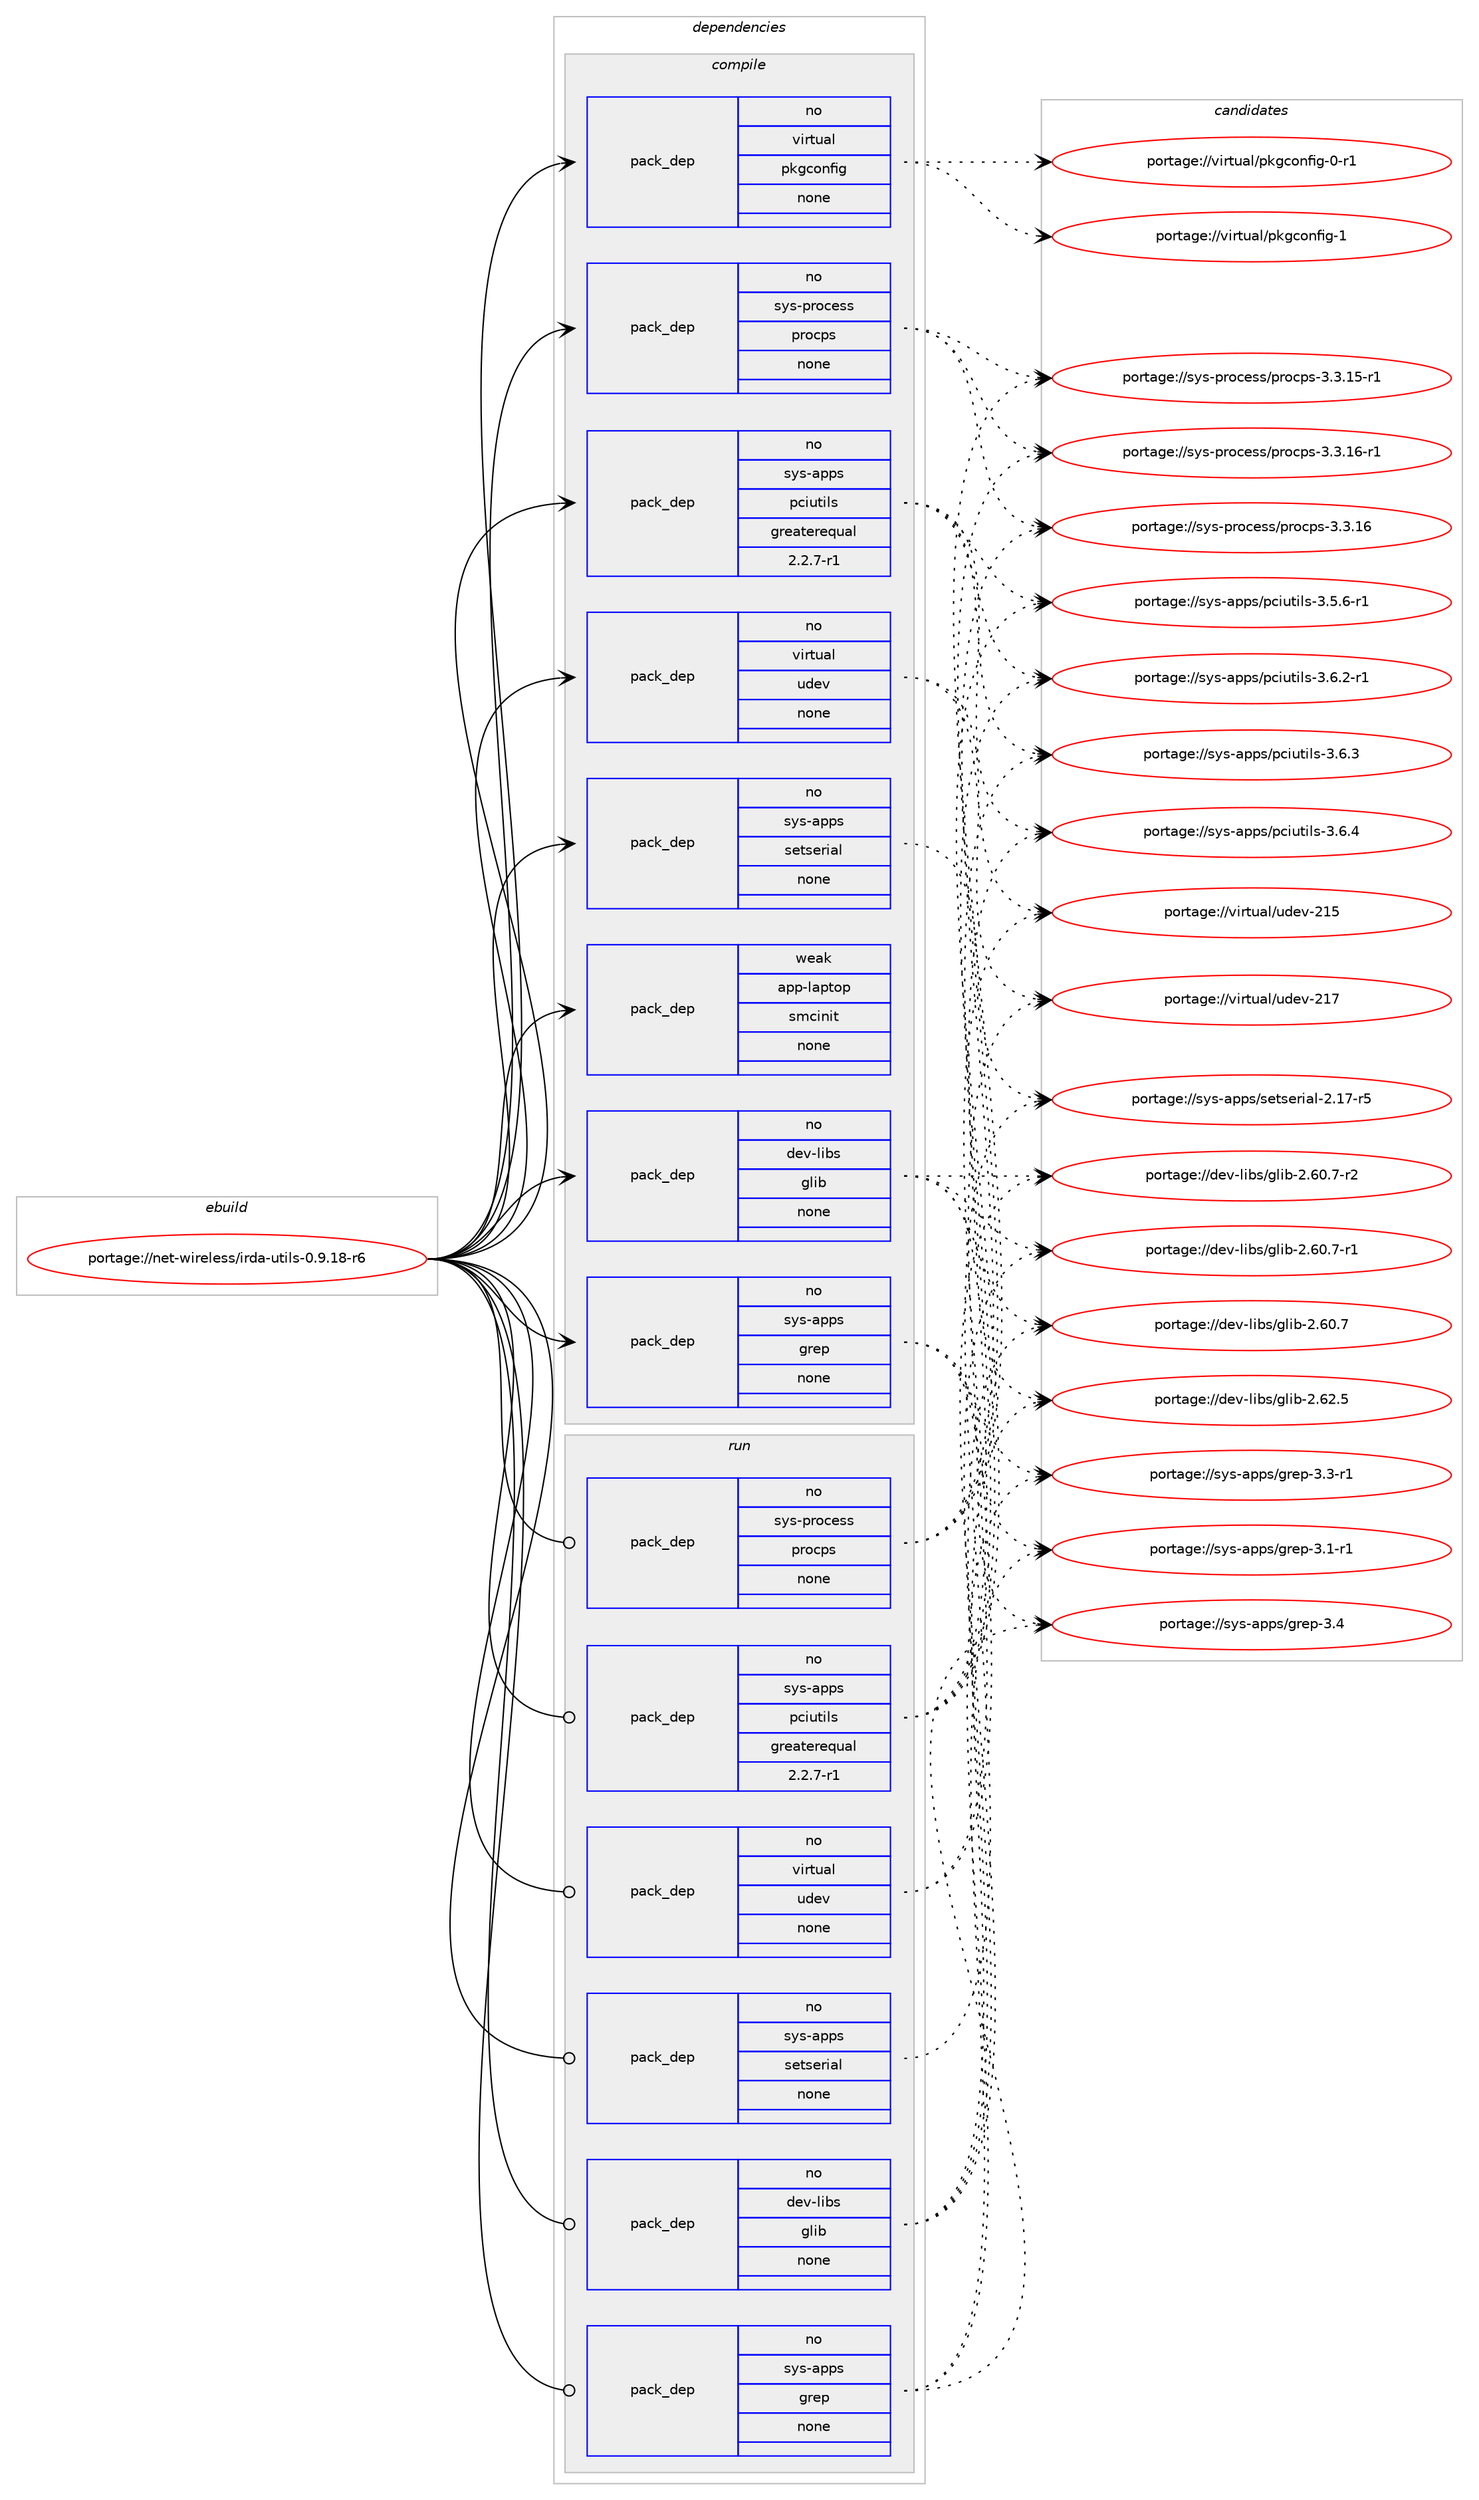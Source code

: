digraph prolog {

# *************
# Graph options
# *************

newrank=true;
concentrate=true;
compound=true;
graph [rankdir=LR,fontname=Helvetica,fontsize=10,ranksep=1.5];#, ranksep=2.5, nodesep=0.2];
edge  [arrowhead=vee];
node  [fontname=Helvetica,fontsize=10];

# **********
# The ebuild
# **********

subgraph cluster_leftcol {
color=gray;
rank=same;
label=<<i>ebuild</i>>;
id [label="portage://net-wireless/irda-utils-0.9.18-r6", color=red, width=4, href="../net-wireless/irda-utils-0.9.18-r6.svg"];
}

# ****************
# The dependencies
# ****************

subgraph cluster_midcol {
color=gray;
label=<<i>dependencies</i>>;
subgraph cluster_compile {
fillcolor="#eeeeee";
style=filled;
label=<<i>compile</i>>;
subgraph pack37345 {
dependency46622 [label=<<TABLE BORDER="0" CELLBORDER="1" CELLSPACING="0" CELLPADDING="4" WIDTH="220"><TR><TD ROWSPAN="6" CELLPADDING="30">pack_dep</TD></TR><TR><TD WIDTH="110">no</TD></TR><TR><TD>dev-libs</TD></TR><TR><TD>glib</TD></TR><TR><TD>none</TD></TR><TR><TD></TD></TR></TABLE>>, shape=none, color=blue];
}
id:e -> dependency46622:w [weight=20,style="solid",arrowhead="vee"];
subgraph pack37346 {
dependency46623 [label=<<TABLE BORDER="0" CELLBORDER="1" CELLSPACING="0" CELLPADDING="4" WIDTH="220"><TR><TD ROWSPAN="6" CELLPADDING="30">pack_dep</TD></TR><TR><TD WIDTH="110">no</TD></TR><TR><TD>sys-apps</TD></TR><TR><TD>grep</TD></TR><TR><TD>none</TD></TR><TR><TD></TD></TR></TABLE>>, shape=none, color=blue];
}
id:e -> dependency46623:w [weight=20,style="solid",arrowhead="vee"];
subgraph pack37347 {
dependency46624 [label=<<TABLE BORDER="0" CELLBORDER="1" CELLSPACING="0" CELLPADDING="4" WIDTH="220"><TR><TD ROWSPAN="6" CELLPADDING="30">pack_dep</TD></TR><TR><TD WIDTH="110">no</TD></TR><TR><TD>sys-apps</TD></TR><TR><TD>pciutils</TD></TR><TR><TD>greaterequal</TD></TR><TR><TD>2.2.7-r1</TD></TR></TABLE>>, shape=none, color=blue];
}
id:e -> dependency46624:w [weight=20,style="solid",arrowhead="vee"];
subgraph pack37348 {
dependency46625 [label=<<TABLE BORDER="0" CELLBORDER="1" CELLSPACING="0" CELLPADDING="4" WIDTH="220"><TR><TD ROWSPAN="6" CELLPADDING="30">pack_dep</TD></TR><TR><TD WIDTH="110">no</TD></TR><TR><TD>sys-apps</TD></TR><TR><TD>setserial</TD></TR><TR><TD>none</TD></TR><TR><TD></TD></TR></TABLE>>, shape=none, color=blue];
}
id:e -> dependency46625:w [weight=20,style="solid",arrowhead="vee"];
subgraph pack37349 {
dependency46626 [label=<<TABLE BORDER="0" CELLBORDER="1" CELLSPACING="0" CELLPADDING="4" WIDTH="220"><TR><TD ROWSPAN="6" CELLPADDING="30">pack_dep</TD></TR><TR><TD WIDTH="110">no</TD></TR><TR><TD>sys-process</TD></TR><TR><TD>procps</TD></TR><TR><TD>none</TD></TR><TR><TD></TD></TR></TABLE>>, shape=none, color=blue];
}
id:e -> dependency46626:w [weight=20,style="solid",arrowhead="vee"];
subgraph pack37350 {
dependency46627 [label=<<TABLE BORDER="0" CELLBORDER="1" CELLSPACING="0" CELLPADDING="4" WIDTH="220"><TR><TD ROWSPAN="6" CELLPADDING="30">pack_dep</TD></TR><TR><TD WIDTH="110">no</TD></TR><TR><TD>virtual</TD></TR><TR><TD>pkgconfig</TD></TR><TR><TD>none</TD></TR><TR><TD></TD></TR></TABLE>>, shape=none, color=blue];
}
id:e -> dependency46627:w [weight=20,style="solid",arrowhead="vee"];
subgraph pack37351 {
dependency46628 [label=<<TABLE BORDER="0" CELLBORDER="1" CELLSPACING="0" CELLPADDING="4" WIDTH="220"><TR><TD ROWSPAN="6" CELLPADDING="30">pack_dep</TD></TR><TR><TD WIDTH="110">no</TD></TR><TR><TD>virtual</TD></TR><TR><TD>udev</TD></TR><TR><TD>none</TD></TR><TR><TD></TD></TR></TABLE>>, shape=none, color=blue];
}
id:e -> dependency46628:w [weight=20,style="solid",arrowhead="vee"];
subgraph pack37352 {
dependency46629 [label=<<TABLE BORDER="0" CELLBORDER="1" CELLSPACING="0" CELLPADDING="4" WIDTH="220"><TR><TD ROWSPAN="6" CELLPADDING="30">pack_dep</TD></TR><TR><TD WIDTH="110">weak</TD></TR><TR><TD>app-laptop</TD></TR><TR><TD>smcinit</TD></TR><TR><TD>none</TD></TR><TR><TD></TD></TR></TABLE>>, shape=none, color=blue];
}
id:e -> dependency46629:w [weight=20,style="solid",arrowhead="vee"];
}
subgraph cluster_compileandrun {
fillcolor="#eeeeee";
style=filled;
label=<<i>compile and run</i>>;
}
subgraph cluster_run {
fillcolor="#eeeeee";
style=filled;
label=<<i>run</i>>;
subgraph pack37353 {
dependency46630 [label=<<TABLE BORDER="0" CELLBORDER="1" CELLSPACING="0" CELLPADDING="4" WIDTH="220"><TR><TD ROWSPAN="6" CELLPADDING="30">pack_dep</TD></TR><TR><TD WIDTH="110">no</TD></TR><TR><TD>dev-libs</TD></TR><TR><TD>glib</TD></TR><TR><TD>none</TD></TR><TR><TD></TD></TR></TABLE>>, shape=none, color=blue];
}
id:e -> dependency46630:w [weight=20,style="solid",arrowhead="odot"];
subgraph pack37354 {
dependency46631 [label=<<TABLE BORDER="0" CELLBORDER="1" CELLSPACING="0" CELLPADDING="4" WIDTH="220"><TR><TD ROWSPAN="6" CELLPADDING="30">pack_dep</TD></TR><TR><TD WIDTH="110">no</TD></TR><TR><TD>sys-apps</TD></TR><TR><TD>grep</TD></TR><TR><TD>none</TD></TR><TR><TD></TD></TR></TABLE>>, shape=none, color=blue];
}
id:e -> dependency46631:w [weight=20,style="solid",arrowhead="odot"];
subgraph pack37355 {
dependency46632 [label=<<TABLE BORDER="0" CELLBORDER="1" CELLSPACING="0" CELLPADDING="4" WIDTH="220"><TR><TD ROWSPAN="6" CELLPADDING="30">pack_dep</TD></TR><TR><TD WIDTH="110">no</TD></TR><TR><TD>sys-apps</TD></TR><TR><TD>pciutils</TD></TR><TR><TD>greaterequal</TD></TR><TR><TD>2.2.7-r1</TD></TR></TABLE>>, shape=none, color=blue];
}
id:e -> dependency46632:w [weight=20,style="solid",arrowhead="odot"];
subgraph pack37356 {
dependency46633 [label=<<TABLE BORDER="0" CELLBORDER="1" CELLSPACING="0" CELLPADDING="4" WIDTH="220"><TR><TD ROWSPAN="6" CELLPADDING="30">pack_dep</TD></TR><TR><TD WIDTH="110">no</TD></TR><TR><TD>sys-apps</TD></TR><TR><TD>setserial</TD></TR><TR><TD>none</TD></TR><TR><TD></TD></TR></TABLE>>, shape=none, color=blue];
}
id:e -> dependency46633:w [weight=20,style="solid",arrowhead="odot"];
subgraph pack37357 {
dependency46634 [label=<<TABLE BORDER="0" CELLBORDER="1" CELLSPACING="0" CELLPADDING="4" WIDTH="220"><TR><TD ROWSPAN="6" CELLPADDING="30">pack_dep</TD></TR><TR><TD WIDTH="110">no</TD></TR><TR><TD>sys-process</TD></TR><TR><TD>procps</TD></TR><TR><TD>none</TD></TR><TR><TD></TD></TR></TABLE>>, shape=none, color=blue];
}
id:e -> dependency46634:w [weight=20,style="solid",arrowhead="odot"];
subgraph pack37358 {
dependency46635 [label=<<TABLE BORDER="0" CELLBORDER="1" CELLSPACING="0" CELLPADDING="4" WIDTH="220"><TR><TD ROWSPAN="6" CELLPADDING="30">pack_dep</TD></TR><TR><TD WIDTH="110">no</TD></TR><TR><TD>virtual</TD></TR><TR><TD>udev</TD></TR><TR><TD>none</TD></TR><TR><TD></TD></TR></TABLE>>, shape=none, color=blue];
}
id:e -> dependency46635:w [weight=20,style="solid",arrowhead="odot"];
}
}

# **************
# The candidates
# **************

subgraph cluster_choices {
rank=same;
color=gray;
label=<<i>candidates</i>>;

subgraph choice37345 {
color=black;
nodesep=1;
choice1001011184510810598115471031081059845504654504653 [label="portage://dev-libs/glib-2.62.5", color=red, width=4,href="../dev-libs/glib-2.62.5.svg"];
choice10010111845108105981154710310810598455046544846554511450 [label="portage://dev-libs/glib-2.60.7-r2", color=red, width=4,href="../dev-libs/glib-2.60.7-r2.svg"];
choice10010111845108105981154710310810598455046544846554511449 [label="portage://dev-libs/glib-2.60.7-r1", color=red, width=4,href="../dev-libs/glib-2.60.7-r1.svg"];
choice1001011184510810598115471031081059845504654484655 [label="portage://dev-libs/glib-2.60.7", color=red, width=4,href="../dev-libs/glib-2.60.7.svg"];
dependency46622:e -> choice1001011184510810598115471031081059845504654504653:w [style=dotted,weight="100"];
dependency46622:e -> choice10010111845108105981154710310810598455046544846554511450:w [style=dotted,weight="100"];
dependency46622:e -> choice10010111845108105981154710310810598455046544846554511449:w [style=dotted,weight="100"];
dependency46622:e -> choice1001011184510810598115471031081059845504654484655:w [style=dotted,weight="100"];
}
subgraph choice37346 {
color=black;
nodesep=1;
choice11512111545971121121154710311410111245514652 [label="portage://sys-apps/grep-3.4", color=red, width=4,href="../sys-apps/grep-3.4.svg"];
choice115121115459711211211547103114101112455146514511449 [label="portage://sys-apps/grep-3.3-r1", color=red, width=4,href="../sys-apps/grep-3.3-r1.svg"];
choice115121115459711211211547103114101112455146494511449 [label="portage://sys-apps/grep-3.1-r1", color=red, width=4,href="../sys-apps/grep-3.1-r1.svg"];
dependency46623:e -> choice11512111545971121121154710311410111245514652:w [style=dotted,weight="100"];
dependency46623:e -> choice115121115459711211211547103114101112455146514511449:w [style=dotted,weight="100"];
dependency46623:e -> choice115121115459711211211547103114101112455146494511449:w [style=dotted,weight="100"];
}
subgraph choice37347 {
color=black;
nodesep=1;
choice11512111545971121121154711299105117116105108115455146544652 [label="portage://sys-apps/pciutils-3.6.4", color=red, width=4,href="../sys-apps/pciutils-3.6.4.svg"];
choice11512111545971121121154711299105117116105108115455146544651 [label="portage://sys-apps/pciutils-3.6.3", color=red, width=4,href="../sys-apps/pciutils-3.6.3.svg"];
choice115121115459711211211547112991051171161051081154551465446504511449 [label="portage://sys-apps/pciutils-3.6.2-r1", color=red, width=4,href="../sys-apps/pciutils-3.6.2-r1.svg"];
choice115121115459711211211547112991051171161051081154551465346544511449 [label="portage://sys-apps/pciutils-3.5.6-r1", color=red, width=4,href="../sys-apps/pciutils-3.5.6-r1.svg"];
dependency46624:e -> choice11512111545971121121154711299105117116105108115455146544652:w [style=dotted,weight="100"];
dependency46624:e -> choice11512111545971121121154711299105117116105108115455146544651:w [style=dotted,weight="100"];
dependency46624:e -> choice115121115459711211211547112991051171161051081154551465446504511449:w [style=dotted,weight="100"];
dependency46624:e -> choice115121115459711211211547112991051171161051081154551465346544511449:w [style=dotted,weight="100"];
}
subgraph choice37348 {
color=black;
nodesep=1;
choice1151211154597112112115471151011161151011141059710845504649554511453 [label="portage://sys-apps/setserial-2.17-r5", color=red, width=4,href="../sys-apps/setserial-2.17-r5.svg"];
dependency46625:e -> choice1151211154597112112115471151011161151011141059710845504649554511453:w [style=dotted,weight="100"];
}
subgraph choice37349 {
color=black;
nodesep=1;
choice11512111545112114111991011151154711211411199112115455146514649544511449 [label="portage://sys-process/procps-3.3.16-r1", color=red, width=4,href="../sys-process/procps-3.3.16-r1.svg"];
choice1151211154511211411199101115115471121141119911211545514651464954 [label="portage://sys-process/procps-3.3.16", color=red, width=4,href="../sys-process/procps-3.3.16.svg"];
choice11512111545112114111991011151154711211411199112115455146514649534511449 [label="portage://sys-process/procps-3.3.15-r1", color=red, width=4,href="../sys-process/procps-3.3.15-r1.svg"];
dependency46626:e -> choice11512111545112114111991011151154711211411199112115455146514649544511449:w [style=dotted,weight="100"];
dependency46626:e -> choice1151211154511211411199101115115471121141119911211545514651464954:w [style=dotted,weight="100"];
dependency46626:e -> choice11512111545112114111991011151154711211411199112115455146514649534511449:w [style=dotted,weight="100"];
}
subgraph choice37350 {
color=black;
nodesep=1;
choice1181051141161179710847112107103991111101021051034549 [label="portage://virtual/pkgconfig-1", color=red, width=4,href="../virtual/pkgconfig-1.svg"];
choice11810511411611797108471121071039911111010210510345484511449 [label="portage://virtual/pkgconfig-0-r1", color=red, width=4,href="../virtual/pkgconfig-0-r1.svg"];
dependency46627:e -> choice1181051141161179710847112107103991111101021051034549:w [style=dotted,weight="100"];
dependency46627:e -> choice11810511411611797108471121071039911111010210510345484511449:w [style=dotted,weight="100"];
}
subgraph choice37351 {
color=black;
nodesep=1;
choice118105114116117971084711710010111845504955 [label="portage://virtual/udev-217", color=red, width=4,href="../virtual/udev-217.svg"];
choice118105114116117971084711710010111845504953 [label="portage://virtual/udev-215", color=red, width=4,href="../virtual/udev-215.svg"];
dependency46628:e -> choice118105114116117971084711710010111845504955:w [style=dotted,weight="100"];
dependency46628:e -> choice118105114116117971084711710010111845504953:w [style=dotted,weight="100"];
}
subgraph choice37352 {
color=black;
nodesep=1;
}
subgraph choice37353 {
color=black;
nodesep=1;
choice1001011184510810598115471031081059845504654504653 [label="portage://dev-libs/glib-2.62.5", color=red, width=4,href="../dev-libs/glib-2.62.5.svg"];
choice10010111845108105981154710310810598455046544846554511450 [label="portage://dev-libs/glib-2.60.7-r2", color=red, width=4,href="../dev-libs/glib-2.60.7-r2.svg"];
choice10010111845108105981154710310810598455046544846554511449 [label="portage://dev-libs/glib-2.60.7-r1", color=red, width=4,href="../dev-libs/glib-2.60.7-r1.svg"];
choice1001011184510810598115471031081059845504654484655 [label="portage://dev-libs/glib-2.60.7", color=red, width=4,href="../dev-libs/glib-2.60.7.svg"];
dependency46630:e -> choice1001011184510810598115471031081059845504654504653:w [style=dotted,weight="100"];
dependency46630:e -> choice10010111845108105981154710310810598455046544846554511450:w [style=dotted,weight="100"];
dependency46630:e -> choice10010111845108105981154710310810598455046544846554511449:w [style=dotted,weight="100"];
dependency46630:e -> choice1001011184510810598115471031081059845504654484655:w [style=dotted,weight="100"];
}
subgraph choice37354 {
color=black;
nodesep=1;
choice11512111545971121121154710311410111245514652 [label="portage://sys-apps/grep-3.4", color=red, width=4,href="../sys-apps/grep-3.4.svg"];
choice115121115459711211211547103114101112455146514511449 [label="portage://sys-apps/grep-3.3-r1", color=red, width=4,href="../sys-apps/grep-3.3-r1.svg"];
choice115121115459711211211547103114101112455146494511449 [label="portage://sys-apps/grep-3.1-r1", color=red, width=4,href="../sys-apps/grep-3.1-r1.svg"];
dependency46631:e -> choice11512111545971121121154710311410111245514652:w [style=dotted,weight="100"];
dependency46631:e -> choice115121115459711211211547103114101112455146514511449:w [style=dotted,weight="100"];
dependency46631:e -> choice115121115459711211211547103114101112455146494511449:w [style=dotted,weight="100"];
}
subgraph choice37355 {
color=black;
nodesep=1;
choice11512111545971121121154711299105117116105108115455146544652 [label="portage://sys-apps/pciutils-3.6.4", color=red, width=4,href="../sys-apps/pciutils-3.6.4.svg"];
choice11512111545971121121154711299105117116105108115455146544651 [label="portage://sys-apps/pciutils-3.6.3", color=red, width=4,href="../sys-apps/pciutils-3.6.3.svg"];
choice115121115459711211211547112991051171161051081154551465446504511449 [label="portage://sys-apps/pciutils-3.6.2-r1", color=red, width=4,href="../sys-apps/pciutils-3.6.2-r1.svg"];
choice115121115459711211211547112991051171161051081154551465346544511449 [label="portage://sys-apps/pciutils-3.5.6-r1", color=red, width=4,href="../sys-apps/pciutils-3.5.6-r1.svg"];
dependency46632:e -> choice11512111545971121121154711299105117116105108115455146544652:w [style=dotted,weight="100"];
dependency46632:e -> choice11512111545971121121154711299105117116105108115455146544651:w [style=dotted,weight="100"];
dependency46632:e -> choice115121115459711211211547112991051171161051081154551465446504511449:w [style=dotted,weight="100"];
dependency46632:e -> choice115121115459711211211547112991051171161051081154551465346544511449:w [style=dotted,weight="100"];
}
subgraph choice37356 {
color=black;
nodesep=1;
choice1151211154597112112115471151011161151011141059710845504649554511453 [label="portage://sys-apps/setserial-2.17-r5", color=red, width=4,href="../sys-apps/setserial-2.17-r5.svg"];
dependency46633:e -> choice1151211154597112112115471151011161151011141059710845504649554511453:w [style=dotted,weight="100"];
}
subgraph choice37357 {
color=black;
nodesep=1;
choice11512111545112114111991011151154711211411199112115455146514649544511449 [label="portage://sys-process/procps-3.3.16-r1", color=red, width=4,href="../sys-process/procps-3.3.16-r1.svg"];
choice1151211154511211411199101115115471121141119911211545514651464954 [label="portage://sys-process/procps-3.3.16", color=red, width=4,href="../sys-process/procps-3.3.16.svg"];
choice11512111545112114111991011151154711211411199112115455146514649534511449 [label="portage://sys-process/procps-3.3.15-r1", color=red, width=4,href="../sys-process/procps-3.3.15-r1.svg"];
dependency46634:e -> choice11512111545112114111991011151154711211411199112115455146514649544511449:w [style=dotted,weight="100"];
dependency46634:e -> choice1151211154511211411199101115115471121141119911211545514651464954:w [style=dotted,weight="100"];
dependency46634:e -> choice11512111545112114111991011151154711211411199112115455146514649534511449:w [style=dotted,weight="100"];
}
subgraph choice37358 {
color=black;
nodesep=1;
choice118105114116117971084711710010111845504955 [label="portage://virtual/udev-217", color=red, width=4,href="../virtual/udev-217.svg"];
choice118105114116117971084711710010111845504953 [label="portage://virtual/udev-215", color=red, width=4,href="../virtual/udev-215.svg"];
dependency46635:e -> choice118105114116117971084711710010111845504955:w [style=dotted,weight="100"];
dependency46635:e -> choice118105114116117971084711710010111845504953:w [style=dotted,weight="100"];
}
}

}
